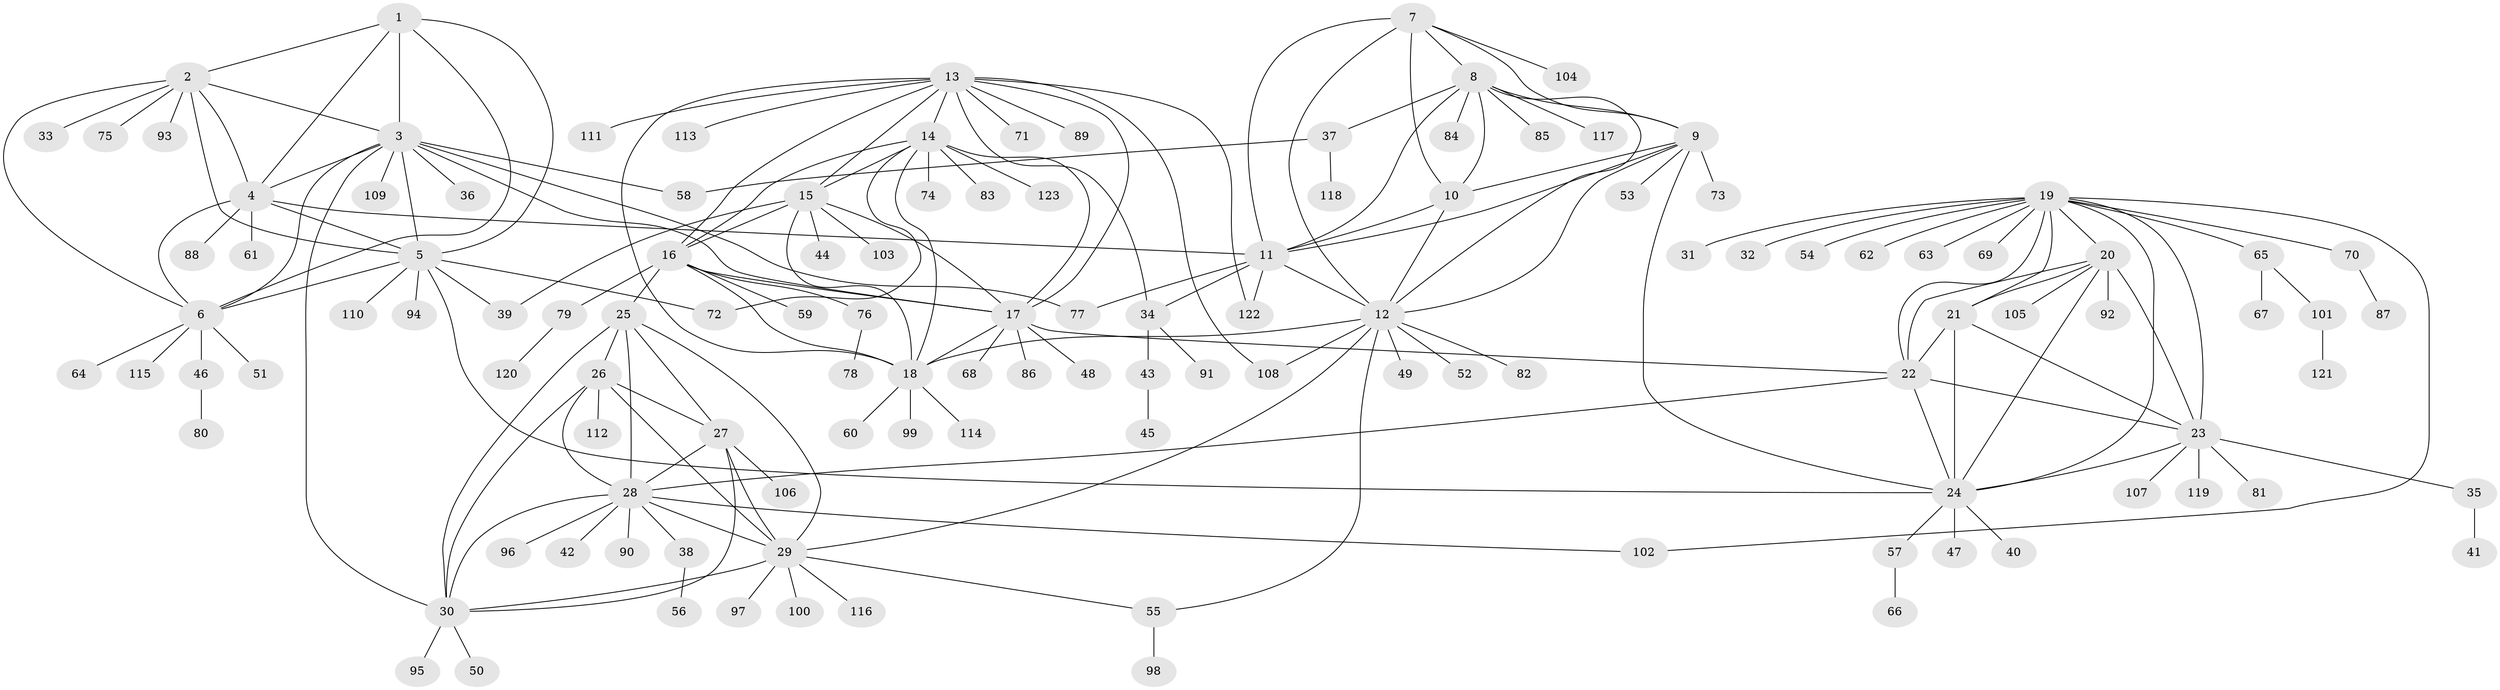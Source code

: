 // Generated by graph-tools (version 1.1) at 2025/26/03/09/25 03:26:42]
// undirected, 123 vertices, 187 edges
graph export_dot {
graph [start="1"]
  node [color=gray90,style=filled];
  1;
  2;
  3;
  4;
  5;
  6;
  7;
  8;
  9;
  10;
  11;
  12;
  13;
  14;
  15;
  16;
  17;
  18;
  19;
  20;
  21;
  22;
  23;
  24;
  25;
  26;
  27;
  28;
  29;
  30;
  31;
  32;
  33;
  34;
  35;
  36;
  37;
  38;
  39;
  40;
  41;
  42;
  43;
  44;
  45;
  46;
  47;
  48;
  49;
  50;
  51;
  52;
  53;
  54;
  55;
  56;
  57;
  58;
  59;
  60;
  61;
  62;
  63;
  64;
  65;
  66;
  67;
  68;
  69;
  70;
  71;
  72;
  73;
  74;
  75;
  76;
  77;
  78;
  79;
  80;
  81;
  82;
  83;
  84;
  85;
  86;
  87;
  88;
  89;
  90;
  91;
  92;
  93;
  94;
  95;
  96;
  97;
  98;
  99;
  100;
  101;
  102;
  103;
  104;
  105;
  106;
  107;
  108;
  109;
  110;
  111;
  112;
  113;
  114;
  115;
  116;
  117;
  118;
  119;
  120;
  121;
  122;
  123;
  1 -- 2;
  1 -- 3;
  1 -- 4;
  1 -- 5;
  1 -- 6;
  2 -- 3;
  2 -- 4;
  2 -- 5;
  2 -- 6;
  2 -- 33;
  2 -- 75;
  2 -- 93;
  3 -- 4;
  3 -- 5;
  3 -- 6;
  3 -- 17;
  3 -- 30;
  3 -- 36;
  3 -- 58;
  3 -- 77;
  3 -- 109;
  4 -- 5;
  4 -- 6;
  4 -- 11;
  4 -- 61;
  4 -- 88;
  5 -- 6;
  5 -- 24;
  5 -- 39;
  5 -- 72;
  5 -- 94;
  5 -- 110;
  6 -- 46;
  6 -- 51;
  6 -- 64;
  6 -- 115;
  7 -- 8;
  7 -- 9;
  7 -- 10;
  7 -- 11;
  7 -- 12;
  7 -- 104;
  8 -- 9;
  8 -- 10;
  8 -- 11;
  8 -- 12;
  8 -- 37;
  8 -- 84;
  8 -- 85;
  8 -- 117;
  9 -- 10;
  9 -- 11;
  9 -- 12;
  9 -- 24;
  9 -- 53;
  9 -- 73;
  10 -- 11;
  10 -- 12;
  11 -- 12;
  11 -- 34;
  11 -- 77;
  11 -- 122;
  12 -- 18;
  12 -- 29;
  12 -- 49;
  12 -- 52;
  12 -- 55;
  12 -- 82;
  12 -- 108;
  13 -- 14;
  13 -- 15;
  13 -- 16;
  13 -- 17;
  13 -- 18;
  13 -- 34;
  13 -- 71;
  13 -- 89;
  13 -- 108;
  13 -- 111;
  13 -- 113;
  13 -- 122;
  14 -- 15;
  14 -- 16;
  14 -- 17;
  14 -- 18;
  14 -- 72;
  14 -- 74;
  14 -- 83;
  14 -- 123;
  15 -- 16;
  15 -- 17;
  15 -- 18;
  15 -- 39;
  15 -- 44;
  15 -- 103;
  16 -- 17;
  16 -- 18;
  16 -- 25;
  16 -- 59;
  16 -- 76;
  16 -- 79;
  17 -- 18;
  17 -- 22;
  17 -- 48;
  17 -- 68;
  17 -- 86;
  18 -- 60;
  18 -- 99;
  18 -- 114;
  19 -- 20;
  19 -- 21;
  19 -- 22;
  19 -- 23;
  19 -- 24;
  19 -- 31;
  19 -- 32;
  19 -- 54;
  19 -- 62;
  19 -- 63;
  19 -- 65;
  19 -- 69;
  19 -- 70;
  19 -- 102;
  20 -- 21;
  20 -- 22;
  20 -- 23;
  20 -- 24;
  20 -- 92;
  20 -- 105;
  21 -- 22;
  21 -- 23;
  21 -- 24;
  22 -- 23;
  22 -- 24;
  22 -- 28;
  23 -- 24;
  23 -- 35;
  23 -- 81;
  23 -- 107;
  23 -- 119;
  24 -- 40;
  24 -- 47;
  24 -- 57;
  25 -- 26;
  25 -- 27;
  25 -- 28;
  25 -- 29;
  25 -- 30;
  26 -- 27;
  26 -- 28;
  26 -- 29;
  26 -- 30;
  26 -- 112;
  27 -- 28;
  27 -- 29;
  27 -- 30;
  27 -- 106;
  28 -- 29;
  28 -- 30;
  28 -- 38;
  28 -- 42;
  28 -- 90;
  28 -- 96;
  28 -- 102;
  29 -- 30;
  29 -- 55;
  29 -- 97;
  29 -- 100;
  29 -- 116;
  30 -- 50;
  30 -- 95;
  34 -- 43;
  34 -- 91;
  35 -- 41;
  37 -- 58;
  37 -- 118;
  38 -- 56;
  43 -- 45;
  46 -- 80;
  55 -- 98;
  57 -- 66;
  65 -- 67;
  65 -- 101;
  70 -- 87;
  76 -- 78;
  79 -- 120;
  101 -- 121;
}
